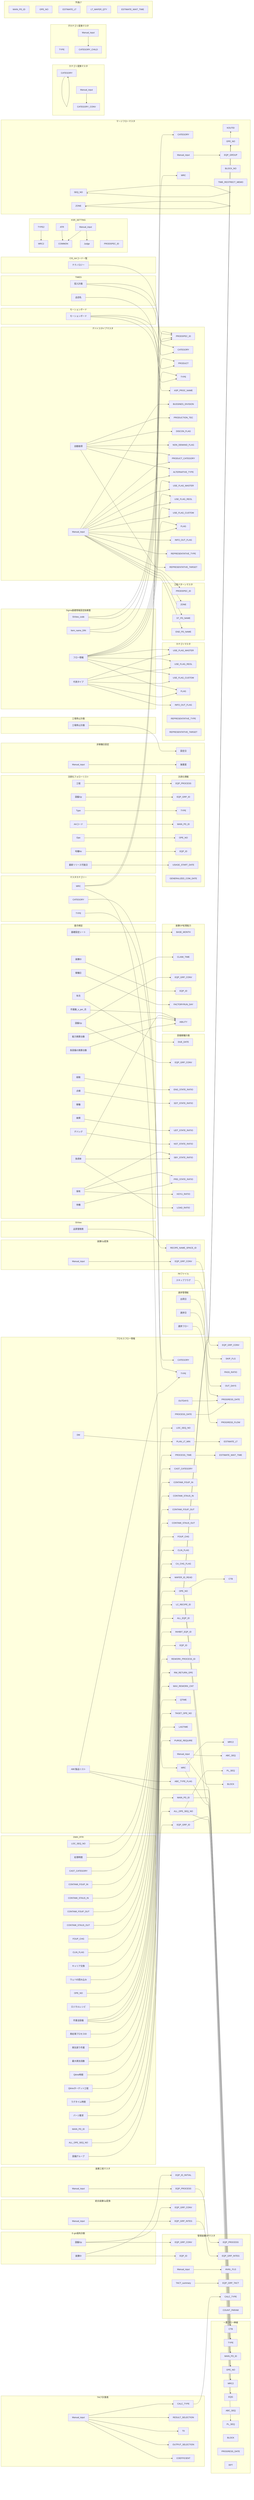 flowchart LR
  subgraph E-gis損失計画
    E-gis損失計画_設備Gp[設備Gp]
    E-gis損失計画_装置ID[装置ID]
  end
  subgraph 管理装置GPマスタ
    管理装置GPマスタ_EQP_PROCESS[EQP_PROCESS]
    管理装置GPマスタ_EQP_GRP_CONV[EQP_GRP_CONV]
    管理装置GPマスタ_EQP_GRP_INTEG[EQP_GRP_INTEG]
    管理装置GPマスタ_EQP_ID[EQP_ID]
    管理装置GPマスタ_Manual_input[Manual_input]
    管理装置GPマスタ_AVAIL_FLG[AVAIL_FLG]
    管理装置GPマスタ_TACT_summary[TACT_summary]
    管理装置GPマスタ_EQP_GRP_TACT[EQP_GRP_TACT]
    管理装置GPマスタ_CALC_TYPE[CALC_TYPE]
    管理装置GPマスタ_COUNT_PARAM[COUNT_PARAM]
  end
  subgraph 装置工程マスタ
    装置工程マスタ_EQP_ID_INITIAL[EQP_ID_INITIAL]
    装置工程マスタ_Manual_input[Manual_input]
    装置工程マスタ_EQP_PROCESS[EQP_PROCESS]
  end
  subgraph 統合装置Gp変換
    統合装置Gp変換_EQP_GRP_CONV[EQP_GRP_CONV]
    統合装置Gp変換_Manual_input[Manual_input]
    統合装置Gp変換_EQP_GRP_INTEG[EQP_GRP_INTEG]
  end
  subgraph TACT計算表
    TACT計算表_Manual_input[Manual_input]
    TACT計算表_CALC_TYPE[CALC_TYPE]
    TACT計算表_RESULT_SELECTION[RESULT_SELECTION]
    TACT計算表_T0[T0]
    TACT計算表_OUTPUT_SELECTION[OUTPUT_SELECTION]
    TACT計算表_COEFFICIENT[COEFFICIENT]
  end
  subgraph SiView
    SiView_品質管理表[品質管理表]
  end
  subgraph 装置Gp変換
    装置Gp変換_RECIPE_NAME_SPACE_ID[RECIPE_NAME_SPACE_ID]
    装置Gp変換_Manual_input[Manual_input]
    装置Gp変換_EQP_GRP_CONV[EQP_GRP_CONV]
  end
  subgraph 基月検証
    基月検証_年月[年月]
    基月検証_設備Gp[設備Gp]
    基月検証_装置ID[装置ID]
    基月検証_段取[段取]
    基月検証_点検[点検]
    基月検証_故障[故障]
    基月検証_デバッグ[デバッグ]
    基月検証_保有[保有]
    基月検証_負荷率[負荷率]
    基月検証_待機[待機]
    基月検証_稼働[稼働]
    基月検証_作業数_s_per_月[作業数_s_per_月]
    基月検証_能力換算台数[能力換算台数]
    基月検証_各設備の換算台数[各設備の換算台数]
    基月検証_基礎設定シート[基礎設定シート]
    基月検証_稼働日[稼働日]
  end
  subgraph 設備稼働計画
    設備稼働計画_DUE_DATE[DUE_DATE]
    設備稼働計画_EQP_GRP_CONV[EQP_GRP_CONV]
    設備稼働計画_ENG_STATE_RATIO[ENG_STATE_RATIO]
    設備稼働計画_SDT_STATE_RATIO[SDT_STATE_RATIO]
    設備稼働計画_UDT_STATE_RATIO[UDT_STATE_RATIO]
    設備稼働計画_NST_STATE_RATIO[NST_STATE_RATIO]
    設備稼働計画_SBY_STATE_RATIO[SBY_STATE_RATIO]
    設備稼働計画_PRD_STATE_RATIO[PRD_STATE_RATIO]
    設備稼働計画_HOYU_RATIO[HOYU_RATIO]
    設備稼働計画_LOAD_RATIO[LOAD_RATIO]
  end
  subgraph 装置GP処理能力
    装置GP処理能力_BASE_MONTH[BASE_MONTH]
    装置GP処理能力_CLAIM_TIME[CLAIM_TIME]
    装置GP処理能力_EQP_GRP_CONV[EQP_GRP_CONV]
    装置GP処理能力_EQP_ID[EQP_ID]
    装置GP処理能力_FACTORYRUN_DAY[FACTORYRUN_DAY]
    装置GP処理能力_ABILITY[ABILITY]
  end
  subgraph 汎用化フォローリスト
    汎用化フォローリスト_工程[工程]
    汎用化フォローリスト_設備Gp[設備Gp]
    汎用化フォローリスト_Type[Type]
    汎用化フォローリスト_AAコード[AAコード]
    汎用化フォローリスト_Ope[Ope]
    汎用化フォローリスト_号機No[号機No]
    汎用化フォローリスト_最新リリース可能日[最新リリース可能日]
  end
  subgraph 汎用化情報
    汎用化情報_EQP_PROCESS[EQP_PROCESS]
    汎用化情報_EQP_GRP_ID[EQP_GRP_ID]
    汎用化情報_TYPE[TYPE]
    汎用化情報_MAIN_PD_ID[MAIN_PD_ID]
    汎用化情報_OPE_NO[OPE_NO]
    汎用化情報_EQP_ID[EQP_ID]
    汎用化情報_USAGE_START_DATE[USAGE_START_DATE]
    汎用化情報_GENERALIZED_COM_DATE[GENERALIZED_COM_DATE]
  end
  subgraph 工場停止計画
    工場停止計画_工場停止計画[工場停止計画]
  end
  subgraph 非稼働日設定
    非稼働日設定_設定日[設定日]
    非稼働日設定_Manual_input[Manual_input]
    非稼働日設定_操業度[操業度]
  end
  subgraph Sigma基礎情報設定依頼書
    Sigma基礎情報設定依頼書_フロー情報[フロー情報]
    Sigma基礎情報設定依頼書_代用タイプ[代用タイプ]
    Sigma基礎情報設定依頼書_SiView_code[SiView_code]
    Sigma基礎情報設定依頼書_Item_name_DIN[Item_name_DIN]
  end
  subgraph カテゴリマスタ
    カテゴリマスタ_USE_FLAG_MASTER[USE_FLAG_MASTER]
    カテゴリマスタ_USE_FLAG_REOL[USE_FLAG_REOL]
    カテゴリマスタ_USE_FLAG_CUSTOM[USE_FLAG_CUSTOM]
    カテゴリマスタ_FLAG[FLAG]
    カテゴリマスタ_INFO_OUT_FLAG[INFO_OUT_FLAG]
    カテゴリマスタ_REPRESENTATIVE_TYPE[REPRESENTATIVE_TYPE]
    カテゴリマスタ_REPRESENTATIVE_TARGET[REPRESENTATIVE_TARGET]
  end
  subgraph モーションボード
    モーションボード_モーションボード[モーションボード]
  end
  subgraph モーションボード
    モーションボード_モーションボード[モーションボード]
  end
  subgraph TIMES
    TIMES_投入計画[投入計画]
    TIMES_品目名[品目名]
  end
  subgraph CIS_AAコード一覧
    CIS_AAコード一覧_テクノロジー[テクノロジー]
  end
  subgraph デバイスタイプマスタ
    デバイスタイプマスタ_自動取得[自動取得]
    デバイスタイプマスタ_PRODSPEC_ID[PRODSPEC_ID]
    デバイスタイプマスタ_CATEGORY[CATEGORY]
    デバイスタイプマスタ_PRODUCT[PRODUCT]
    デバイスタイプマスタ_TYPE[TYPE]
    デバイスタイプマスタ_ASP_PROC_NAME[ASP_PROC_NAME]
    デバイスタイプマスタ_Manual_input[Manual_input]
    デバイスタイプマスタ_BUSSINES_DIVISION[BUSSINES_DIVISION]
    デバイスタイプマスタ_PRODUCTION_TEC[PRODUCTION_TEC]
    デバイスタイプマスタ_DISCON_FLAG[DISCON_FLAG]
    デバイスタイプマスタ_NON_DEMAND_FLAG[NON_DEMAND_FLAG]
    デバイスタイプマスタ_PRODUCT_CATEGORY[PRODUCT_CATEGORY]
    デバイスタイプマスタ_ALTERNATIVE_TYPE[ALTERNATIVE_TYPE]
  end
  subgraph 工程パターンマスタ
    工程パターンマスタ_PRODSPEC_ID[PRODSPEC_ID]
    工程パターンマスタ_ZONE[ZONE]
    工程パターンマスタ_ST_PD_NAME[ST_PD_NAME]
    工程パターンマスタ_END_PD_NAME[END_PD_NAME]
  end
  subgraph デバイスタイプマスタ
    デバイスタイプマスタ_自動取得[自動取得]
    デバイスタイプマスタ_Manual_input[Manual_input]
    デバイスタイプマスタ_PRODSPEC_ID[PRODSPEC_ID]
    デバイスタイプマスタ_USE_FLAG_MASTER[USE_FLAG_MASTER]
    デバイスタイプマスタ_USE_FLAG_REOL[USE_FLAG_REOL]
    デバイスタイプマスタ_USE_FLAG_CUSTOM[USE_FLAG_CUSTOM]
    デバイスタイプマスタ_FLAG[FLAG]
    デバイスタイプマスタ_INFO_OUT_FLAG[INFO_OUT_FLAG]
    デバイスタイプマスタ_REPRESENTATIVE_TYPE[REPRESENTATIVE_TYPE]
    デバイスタイプマスタ_REPRESENTATIVE_TARGET[REPRESENTATIVE_TARGET]
  end
  subgraph マスタカテゴリー
    マスタカテゴリー_CATEGORY[CATEGORY]
    マスタカテゴリー_TYPE[TYPE]
    マスタカテゴリー_MRC[MRC]
  end
  subgraph DWH_RTR
    DWH_RTR_MAIN_PD_ID[MAIN_PD_ID]
    DWH_RTR_LOC_SEQ_NO[LOC_SEQ_NO]
    DWH_RTR_ALL_OPE_SEQ_NO[ALL_OPE_SEQ_NO]
    DWH_RTR_OPE_NO[OPE_NO]
    DWH_RTR_CAST_CATEGORY[CAST_CATEGORY]
    DWH_RTR_CONTAMI_FOUP_IN[CONTAMI_FOUP_IN]
    DWH_RTR_CONTAMI_STAUS_IN[CONTAMI_STAUS_IN]
    DWH_RTR_CONTAMI_FOUP_OUT[CONTAMI_FOUP_OUT]
    DWH_RTR_CONTAMI_STAUS_OUT[CONTAMI_STAUS_OUT]
    DWH_RTR_FOUP_CHG[FOUP_CHG]
    DWH_RTR_CLIN_FLAG[CLIN_FLAG]
    DWH_RTR_キャリア交換[キャリア交換]
    DWH_RTR_ウェハID読み込み[ウェハID読み込み]
    DWH_RTR_設備グループ[設備グループ]
    DWH_RTR_ロジカルレシピ[ロジカルレシピ]
    DWH_RTR_作業全設備[作業全設備]
    DWH_RTR_再処理プロセスID[再処理プロセスID]
    DWH_RTR_再生戻り作業[再生戻り作業]
    DWH_RTR_最大再生回数[最大再生回数]
    DWH_RTR_Qtime時間[Qtime時間]
    DWH_RTR_Qtimeターゲット工程[Qtimeターゲット工程]
    DWH_RTR_ラグタイム時間[ラグタイム時間]
    DWH_RTR_パージ要求[パージ要求]
    DWH_RTR_処理時間[処理時間]
  end
  subgraph プロセスフロー情報
    プロセスフロー情報_CATEGORY[CATEGORY]
    プロセスフロー情報_TYPE[TYPE]
    プロセスフロー情報_MAIN_PD_ID[MAIN_PD_ID]
    プロセスフロー情報_MRC[MRC]
    プロセスフロー情報_LOC_SEQ_NO[LOC_SEQ_NO]
    プロセスフロー情報_ALL_OPE_SEQ_NO[ALL_OPE_SEQ_NO]
    プロセスフロー情報_OPE_NO[OPE_NO]
    プロセスフロー情報_CAST_CATEGORY[CAST_CATEGORY]
    プロセスフロー情報_CONTAMI_FOUP_IN[CONTAMI_FOUP_IN]
    プロセスフロー情報_CONTAMI_STAUS_IN[CONTAMI_STAUS_IN]
    プロセスフロー情報_CONTAMI_FOUP_OUT[CONTAMI_FOUP_OUT]
    プロセスフロー情報_CONTAMI_STAUS_OUT[CONTAMI_STAUS_OUT]
    プロセスフロー情報_FOUP_CHG[FOUP_CHG]
    プロセスフロー情報_CLIN_FLAG[CLIN_FLAG]
    プロセスフロー情報_CA_CHG_FLAG[CA_CHG_FLAG]
    プロセスフロー情報_WAFER_ID_READ[WAFER_ID_READ]
    プロセスフロー情報_EQP_GRP_ID[EQP_GRP_ID]
    プロセスフロー情報_EQP_GRP_CONV[EQP_GRP_CONV]
    プロセスフロー情報_LC_RECIPE_ID[LC_RECIPE_ID]
    プロセスフロー情報_ALL_EQP_ID[ALL_EQP_ID]
    プロセスフロー情報_INHIBIT_EQP_ID[INHIBIT_EQP_ID]
    プロセスフロー情報_EQP_ID[EQP_ID]
    プロセスフロー情報_SKIP_FLG[SKIP_FLG]
    プロセスフロー情報_PASS_RATIO[PASS_RATIO]
    プロセスフロー情報_REWORK_PROCESS_ID[REWORK_PROCESS_ID]
    プロセスフロー情報_RW_RETURN_OPE[RW_RETURN_OPE]
    プロセスフロー情報_MAX_REWORK_CNT[MAX_REWORK_CNT]
    プロセスフロー情報_QTIME[QTIME]
    プロセスフロー情報_TAGET_OPE_NO[TAGET_OPE_NO]
    プロセスフロー情報_LAGTIME[LAGTIME]
    プロセスフロー情報_PURGE_REQUIRE[PURGE_REQUIRE]
    プロセスフロー情報_PROCESS_TIME[PROCESS_TIME]
    プロセスフロー情報_OUT_DAYS[OUT_DAYS]
    プロセスフロー情報_PROGRESS_DATE[PROGRESS_DATE]
    プロセスフロー情報_PROGRESS_FLOW[PROGRESS_FLOW]
    プロセスフロー情報_PLAN_LT_MIN[PLAN_LT_MIN]
    プロセスフロー情報_DM[DM]
    プロセスフロー情報_ESTIMATE_LT[ESTIMATE_LT]
    プロセスフロー情報_ESTIMATE_WAIT_TIME[ESTIMATE_WAIT_TIME]
    プロセスフロー情報_ABC製品リスト[ABC製品リスト]
    プロセスフロー情報_ABC_TYPE_FLAG[ABC_TYPE_FLAG]
    プロセスフロー情報_CTB[CTB]
    プロセスフロー情報_MRC2[MRC2]
    プロセスフロー情報_ABC_SEQ[ABC_SEQ]
    プロセスフロー情報_PL_SEQ[PL_SEQ]
    プロセスフロー情報_BLOCK[BLOCK]
    プロセスフロー情報_OUTDAYS[OUTDAYS]
    プロセスフロー情報_PROCESS_DATE[PROCESS_DATE]
    プロセスフロー情報_Manual_input[Manual_input]
  end
  subgraph 進捗管理板
    進捗管理板_進捗フロー[進捗フロー]
    進捗管理板_進捗日[進捗日]
    進捗管理板_出荷日[出荷日]
  end
  subgraph INIファイル
    INIファイル_スキップフラグ[スキップフラグ]
  end
  subgraph KSR_SETTING
    KSR_SETTING_TYPE2[TYPE2]
    KSR_SETTING_MRC2[MRC2]
    KSR_SETTING_ATR[ATR]
    KSR_SETTING_Manual_input[Manual_input]
    KSR_SETTING_COMMON[COMMON]
    KSR_SETTING_PRODSPEC_ID[PRODSPEC_ID]
    KSR_SETTING_Judge[Judge]
  end
  subgraph マージフローマスタ
    マージフローマスタ_CATEGORY[CATEGORY]
    マージフローマスタ_SEQ_NO[SEQ_NO]
    マージフローマスタ_KOUTEI[KOUTEI]
    マージフローマスタ_OPE_NO[OPE_NO]
    マージフローマスタ_Manual_input[Manual_input]
    マージフローマスタ_EQP_GROUP[EQP_GROUP]
    マージフローマスタ_MRC[MRC]
    マージフローマスタ_ZONE[ZONE]
    マージフローマスタ_BLOCK_NO[BLOCK_NO]
    マージフローマスタ_TIME_RESTRECT_MEMO[TIME_RESTRECT_MEMO]
  end
  subgraph 一貫フロー神様
    一貫フロー神様_CTB[CTB]
    一貫フロー神様_TYPE[TYPE]
    一貫フロー神様_MAIN_PD_ID[MAIN_PD_ID]
    一貫フロー神様_OPE_NO[OPE_NO]
    一貫フロー神様_MRC2[MRC2]
    一貫フロー神様_EQG[EQG]
    一貫フロー神様_ABC_SEQ[ABC_SEQ]
    一貫フロー神様_PL_SEQ[PL_SEQ]
    一貫フロー神様_BLOCK[BLOCK]
    一貫フロー神様_PROGRESS_DATE[PROGRESS_DATE]
    一貫フロー神様_RPT[RPT]
  end
  subgraph カテゴリ変換マスタ
    カテゴリ変換マスタ_CATEGORY[CATEGORY]
    カテゴリ変換マスタ_Manual_input[Manual_input]
    カテゴリ変換マスタ_CATEGORY_CONV[CATEGORY_CONV]
  end
  subgraph 子カテゴリ変換マスタ
    子カテゴリ変換マスタ_TYPE[TYPE]
    子カテゴリ変換マスタ_Manual_input[Manual_input]
    子カテゴリ変換マスタ_CATEGORY_CHILD[CATEGORY_CHILD]
  end
  subgraph 予測LT
    予測LT_MAIN_PD_ID[MAIN_PD_ID]
    予測LT_OPE_NO[OPE_NO]
    予測LT_ESTIMATE_LT[ESTIMATE_LT]
    予測LT_LT_WAFER_QTY[LT_WAFER_QTY]
    予測LT_ESTIMATE_WAIT_TIME[ESTIMATE_WAIT_TIME]
  end
  装置工程マスタ_EQP_PROCESS --> 管理装置GPマスタ_EQP_PROCESS
  E-gis損失計画_設備Gp --> 管理装置GPマスタ_EQP_GRP_CONV
  統合装置Gp変換_EQP_GRP_INTEG --> 管理装置GPマスタ_EQP_GRP_INTEG
  E-gis損失計画_装置ID --> 管理装置GPマスタ_EQP_ID
  管理装置GPマスタ_Manual_input --> 管理装置GPマスタ_AVAIL_FLG
  管理装置GPマスタ_TACT_summary --> 管理装置GPマスタ_EQP_GRP_TACT
  TACT計算表_CALC_TYPE --> 管理装置GPマスタ_CALC_TYPE
  E-gis損失計画_装置ID --> 装置工程マスタ_EQP_ID_INITIAL
  装置工程マスタ_Manual_input --> 装置工程マスタ_EQP_PROCESS
  E-gis損失計画_設備Gp --> 統合装置Gp変換_EQP_GRP_CONV
  統合装置Gp変換_Manual_input --> 統合装置Gp変換_EQP_GRP_INTEG
  TACT計算表_Manual_input --> TACT計算表_CALC_TYPE
  TACT計算表_Manual_input --> TACT計算表_RESULT_SELECTION
  TACT計算表_Manual_input --> TACT計算表_T0
  TACT計算表_Manual_input --> TACT計算表_OUTPUT_SELECTION
  TACT計算表_Manual_input --> TACT計算表_COEFFICIENT
  SiView_品質管理表 --> 装置Gp変換_RECIPE_NAME_SPACE_ID
  装置Gp変換_Manual_input --> 装置Gp変換_EQP_GRP_CONV
  基月検証_年月 --> 設備稼働計画_DUE_DATE
  基月検証_設備Gp --> 設備稼働計画_EQP_GRP_CONV
  基月検証_段取 --> 設備稼働計画_ENG_STATE_RATIO
  基月検証_点検 --> 設備稼働計画_SDT_STATE_RATIO
  基月検証_故障 --> 設備稼働計画_UDT_STATE_RATIO
  基月検証_デバッグ --> 設備稼働計画_NST_STATE_RATIO
  基月検証_保有 --> 設備稼働計画_SBY_STATE_RATIO
  基月検証_負荷率 --> 設備稼働計画_SBY_STATE_RATIO
  基月検証_保有 --> 設備稼働計画_PRD_STATE_RATIO
  基月検証_待機 --> 設備稼働計画_PRD_STATE_RATIO
  基月検証_保有 --> 設備稼働計画_HOYU_RATIO
  基月検証_負荷率 --> 設備稼働計画_LOAD_RATIO
  基月検証_基礎設定シート --> 装置GP処理能力_BASE_MONTH
  基月検証_年月 --> 装置GP処理能力_CLAIM_TIME
  基月検証_設備Gp --> 装置GP処理能力_EQP_GRP_CONV
  基月検証_装置ID --> 装置GP処理能力_EQP_ID
  基月検証_稼働日 --> 装置GP処理能力_FACTORYRUN_DAY
  基月検証_作業数_s_per_月 --> 装置GP処理能力_ABILITY
  基月検証_負荷率 --> 装置GP処理能力_ABILITY
  基月検証_能力換算台数 --> 装置GP処理能力_ABILITY
  基月検証_各設備の換算台数 --> 装置GP処理能力_ABILITY
  汎用化フォローリスト_工程 --> 汎用化情報_EQP_PROCESS
  汎用化フォローリスト_設備Gp --> 汎用化情報_EQP_GRP_ID
  汎用化フォローリスト_Type --> 汎用化情報_TYPE
  汎用化フォローリスト_AAコード --> 汎用化情報_MAIN_PD_ID
  汎用化フォローリスト_Ope --> 汎用化情報_OPE_NO
  汎用化フォローリスト_号機No --> 汎用化情報_EQP_ID
  汎用化フォローリスト_最新リリース可能日 --> 汎用化情報_USAGE_START_DATE
  工場停止計画_工場停止計画 --> 非稼働日設定_設定日
  非稼働日設定_Manual_input --> 非稼働日設定_操業度
  Sigma基礎情報設定依頼書_フロー情報 --> カテゴリマスタ_USE_FLAG_MASTER
  Sigma基礎情報設定依頼書_代用タイプ --> カテゴリマスタ_USE_FLAG_MASTER
  Sigma基礎情報設定依頼書_フロー情報 --> カテゴリマスタ_USE_FLAG_REOL
  Sigma基礎情報設定依頼書_代用タイプ --> カテゴリマスタ_USE_FLAG_REOL
  Sigma基礎情報設定依頼書_フロー情報 --> カテゴリマスタ_USE_FLAG_CUSTOM
  Sigma基礎情報設定依頼書_代用タイプ --> カテゴリマスタ_USE_FLAG_CUSTOM
  Sigma基礎情報設定依頼書_フロー情報 --> カテゴリマスタ_FLAG
  Sigma基礎情報設定依頼書_代用タイプ --> カテゴリマスタ_FLAG
  Sigma基礎情報設定依頼書_代用タイプ --> カテゴリマスタ_INFO_OUT_FLAG
  Sigma基礎情報設定依頼書_SiView_code --> デバイスタイプマスタ_PRODSPEC_ID
  TIMES_投入計画 --> デバイスタイプマスタ_PRODSPEC_ID
  CIS_AAコード一覧_テクノロジー --> デバイスタイプマスタ_CATEGORY
  モーションボード_モーションボード --> デバイスタイプマスタ_CATEGORY
  Sigma基礎情報設定依頼書_Item_name_DIN --> デバイスタイプマスタ_PRODUCT
  モーションボード_モーションボード --> デバイスタイプマスタ_PRODUCT
  Sigma基礎情報設定依頼書_Item_name_DIN --> デバイスタイプマスタ_TYPE
  モーションボード_モーションボード --> デバイスタイプマスタ_TYPE
  TIMES_品目名 --> デバイスタイプマスタ_ASP_PROC_NAME
  デバイスタイプマスタ_Manual_input --> デバイスタイプマスタ_BUSSINES_DIVISION
  デバイスタイプマスタ_自動取得 --> デバイスタイプマスタ_PRODUCTION_TEC
  デバイスタイプマスタ_自動取得 --> デバイスタイプマスタ_DISCON_FLAG
  デバイスタイプマスタ_自動取得 --> デバイスタイプマスタ_NON_DEMAND_FLAG
  デバイスタイプマスタ_自動取得 --> デバイスタイプマスタ_PRODUCT_CATEGORY
  デバイスタイプマスタ_Manual_input --> デバイスタイプマスタ_PRODUCT_CATEGORY
  デバイスタイプマスタ_自動取得 --> デバイスタイプマスタ_ALTERNATIVE_TYPE
  デバイスタイプマスタ_Manual_input --> デバイスタイプマスタ_ALTERNATIVE_TYPE
  デバイスタイプマスタ_自動取得 --> 工程パターンマスタ_PRODSPEC_ID
  デバイスタイプマスタ_Manual_input --> 工程パターンマスタ_ZONE
  デバイスタイプマスタ_Manual_input --> 工程パターンマスタ_ST_PD_NAME
  デバイスタイプマスタ_Manual_input --> 工程パターンマスタ_END_PD_NAME
  Sigma基礎情報設定依頼書_SiView_code --> デバイスタイプマスタ_PRODSPEC_ID
  TIMES_投入計画 --> デバイスタイプマスタ_PRODSPEC_ID
  Sigma基礎情報設定依頼書_フロー情報 --> デバイスタイプマスタ_USE_FLAG_MASTER
  デバイスタイプマスタ_Manual_input --> デバイスタイプマスタ_USE_FLAG_MASTER
  Sigma基礎情報設定依頼書_フロー情報 --> デバイスタイプマスタ_USE_FLAG_REOL
  デバイスタイプマスタ_Manual_input --> デバイスタイプマスタ_USE_FLAG_REOL
  Sigma基礎情報設定依頼書_フロー情報 --> デバイスタイプマスタ_USE_FLAG_CUSTOM
  デバイスタイプマスタ_Manual_input --> デバイスタイプマスタ_USE_FLAG_CUSTOM
  Sigma基礎情報設定依頼書_フロー情報 --> デバイスタイプマスタ_FLAG
  デバイスタイプマスタ_Manual_input --> デバイスタイプマスタ_FLAG
  デバイスタイプマスタ_Manual_input --> デバイスタイプマスタ_INFO_OUT_FLAG
  デバイスタイプマスタ_Manual_input --> デバイスタイプマスタ_REPRESENTATIVE_TYPE
  デバイスタイプマスタ_Manual_input --> デバイスタイプマスタ_REPRESENTATIVE_TARGET
  マスタカテゴリー_CATEGORY --> プロセスフロー情報_CATEGORY
  マスタカテゴリー_TYPE --> プロセスフロー情報_TYPE
  DWH_RTR_MAIN_PD_ID --> プロセスフロー情報_MAIN_PD_ID
  マスタカテゴリー_MRC --> プロセスフロー情報_MRC
  DWH_RTR_LOC_SEQ_NO --> プロセスフロー情報_LOC_SEQ_NO
  DWH_RTR_ALL_OPE_SEQ_NO --> プロセスフロー情報_ALL_OPE_SEQ_NO
  DWH_RTR_OPE_NO --> プロセスフロー情報_OPE_NO
  DWH_RTR_CAST_CATEGORY --> プロセスフロー情報_CAST_CATEGORY
  DWH_RTR_CONTAMI_FOUP_IN --> プロセスフロー情報_CONTAMI_FOUP_IN
  DWH_RTR_CONTAMI_STAUS_IN --> プロセスフロー情報_CONTAMI_STAUS_IN
  DWH_RTR_CONTAMI_FOUP_OUT --> プロセスフロー情報_CONTAMI_FOUP_OUT
  DWH_RTR_CONTAMI_STAUS_OUT --> プロセスフロー情報_CONTAMI_STAUS_OUT
  DWH_RTR_FOUP_CHG --> プロセスフロー情報_FOUP_CHG
  DWH_RTR_CLIN_FLAG --> プロセスフロー情報_CLIN_FLAG
  DWH_RTR_キャリア交換 --> プロセスフロー情報_CA_CHG_FLAG
  DWH_RTR_ウェハID読み込み --> プロセスフロー情報_WAFER_ID_READ
  DWH_RTR_設備グループ --> プロセスフロー情報_EQP_GRP_ID
  装置Gp変換_EQP_GRP_CONV --> プロセスフロー情報_EQP_GRP_CONV
  DWH_RTR_ロジカルレシピ --> プロセスフロー情報_LC_RECIPE_ID
  DWH_RTR_作業全設備 --> プロセスフロー情報_ALL_EQP_ID
  DWH_RTR_作業全設備 --> プロセスフロー情報_INHIBIT_EQP_ID
  DWH_RTR_作業全設備 --> プロセスフロー情報_EQP_ID
  INIファイル_スキップフラグ --> プロセスフロー情報_SKIP_FLG
  DWH_RTR_再処理プロセスID --> プロセスフロー情報_REWORK_PROCESS_ID
  DWH_RTR_再生戻り作業 --> プロセスフロー情報_RW_RETURN_OPE
  DWH_RTR_最大再生回数 --> プロセスフロー情報_MAX_REWORK_CNT
  DWH_RTR_Qtime時間 --> プロセスフロー情報_QTIME
  DWH_RTR_Qtimeターゲット工程 --> プロセスフロー情報_TAGET_OPE_NO
  DWH_RTR_ラグタイム時間 --> プロセスフロー情報_LAGTIME
  DWH_RTR_パージ要求 --> プロセスフロー情報_PURGE_REQUIRE
  DWH_RTR_処理時間 --> プロセスフロー情報_PROCESS_TIME
  進捗管理板_出荷日 --> プロセスフロー情報_OUT_DAYS
  進捗管理板_進捗日 --> プロセスフロー情報_PROGRESS_DATE
  進捗管理板_進捗フロー --> プロセスフロー情報_PROGRESS_FLOW
  プロセスフロー情報_DM --> プロセスフロー情報_PLAN_LT_MIN
  プロセスフロー情報_PLAN_LT_MIN --> プロセスフロー情報_ESTIMATE_LT
  プロセスフロー情報_PROCESS_TIME --> プロセスフロー情報_ESTIMATE_WAIT_TIME
  プロセスフロー情報_ABC製品リスト --> プロセスフロー情報_ABC_TYPE_FLAG
  プロセスフロー情報_OPE_NO --> プロセスフロー情報_CTB
  プロセスフロー情報_ABC製品リスト --> プロセスフロー情報_TYPE
  プロセスフロー情報_MRC --> プロセスフロー情報_MRC2
  プロセスフロー情報_Manual_input --> プロセスフロー情報_ABC_SEQ
  プロセスフロー情報_ALL_OPE_SEQ_NO --> プロセスフロー情報_PL_SEQ
  プロセスフロー情報_Manual_input --> プロセスフロー情報_BLOCK
  プロセスフロー情報_OUTDAYS --> プロセスフロー情報_PROGRESS_DATE
  プロセスフロー情報_PROCESS_DATE --> プロセスフロー情報_PROGRESS_DATE
  KSR_SETTING_TYPE2 --> KSR_SETTING_MRC2
  KSR_SETTING_ATR --> KSR_SETTING_COMMON
  KSR_SETTING_Manual_input --> KSR_SETTING_COMMON
  KSR_SETTING_Manual_input --> KSR_SETTING_Judge
  マスタカテゴリー_MRC --> マージフローマスタ_CATEGORY
  マージフローマスタ_SEQ_NO --> マージフローマスタ_SEQ_NO
  プロセスフロー情報_OPE_NO --> マージフローマスタ_KOUTEI
  プロセスフロー情報_OPE_NO --> マージフローマスタ_OPE_NO
  マージフローマスタ_Manual_input --> マージフローマスタ_EQP_GROUP
  マスタカテゴリー_MRC --> マージフローマスタ_MRC
  マージフローマスタ_ZONE --> マージフローマスタ_ZONE
  プロセスフロー情報_OPE_NO --> 一貫フロー神様_CTB
  プロセスフロー情報_ABC製品リスト --> 一貫フロー神様_TYPE
  プロセスフロー情報_MAIN_PD_ID --> 一貫フロー神様_MAIN_PD_ID
  プロセスフロー情報_OPE_NO --> 一貫フロー神様_OPE_NO
  プロセスフロー情報_MRC --> 一貫フロー神様_MRC2
  プロセスフロー情報_EQP_GRP_ID --> 一貫フロー神様_EQG
  プロセスフロー情報_ALL_OPE_SEQ_NO --> 一貫フロー神様_PL_SEQ
  カテゴリ変換マスタ_CATEGORY --> カテゴリ変換マスタ_CATEGORY
  カテゴリ変換マスタ_Manual_input --> カテゴリ変換マスタ_CATEGORY_CONV
  子カテゴリ変換マスタ_Manual_input --> 子カテゴリ変換マスタ_CATEGORY_CHILD